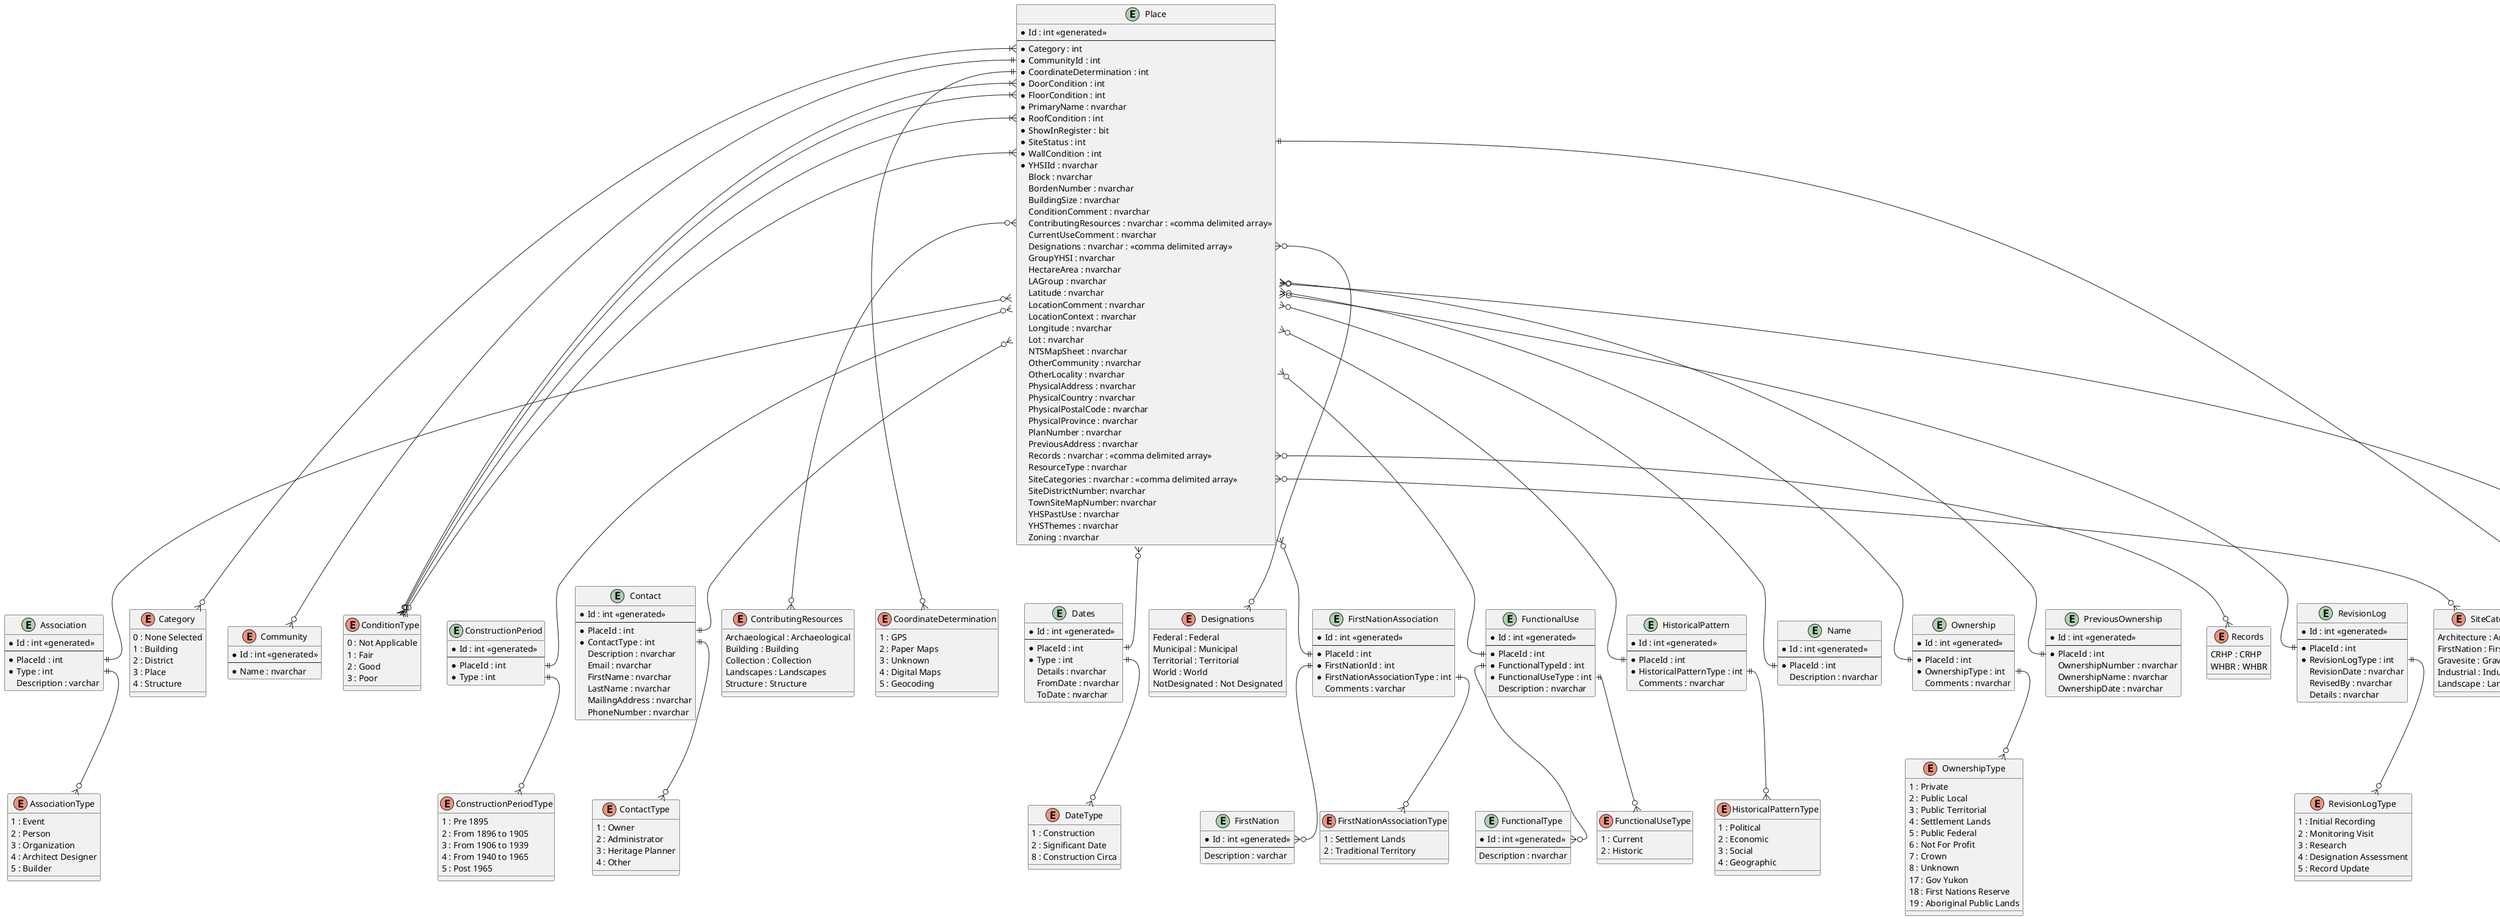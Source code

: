 @startuml

entity Place {
  * Id : int <<generated>>
  --
  * Category : int
  * CommunityId : int
  * CoordinateDetermination : int
  * DoorCondition : int
  * FloorCondition : int
  * PrimaryName : nvarchar
  * RoofCondition : int
  * ShowInRegister : bit
  * SiteStatus : int
  * WallCondition : int
  * YHSIId : nvarchar
  Block : nvarchar
  BordenNumber : nvarchar
  BuildingSize : nvarchar
  ConditionComment : nvarchar
  ContributingResources : nvarchar : <<comma delimited array>>
  CurrentUseComment : nvarchar
  Designations : nvarchar : <<comma delimited array>>
  GroupYHSI : nvarchar
  HectareArea : nvarchar
  LAGroup : nvarchar
  Latitude : nvarchar
  LocationComment : nvarchar
  LocationContext : nvarchar
  Longitude : nvarchar
  Lot : nvarchar
  NTSMapSheet : nvarchar
  OtherCommunity : nvarchar
  OtherLocality : nvarchar
  PhysicalAddress : nvarchar
  PhysicalCountry : nvarchar
  PhysicalPostalCode : nvarchar
  PhysicalProvince : nvarchar
  PlanNumber : nvarchar
  PreviousAddress : nvarchar
  Records : nvarchar : <<comma delimited array>>
  ResourceType : nvarchar
  SiteCategories : nvarchar : <<comma delimited array>>
  SiteDistrictNumber: nvarchar
  TownSiteMapNumber: nvarchar
  YHSPastUse : nvarchar
  YHSThemes : nvarchar
  Zoning : nvarchar
}

entity Association {
  * Id : int <<generated>>
  --
  * PlaceId : int
  * Type : int
  Description : varchar
}

enum AssociationType {
  1 : Event
  2 : Person
  3 : Organization
  4 : Architect Designer
  5 : Builder
}

enum Category {
  0 : None Selected
  1 : Building
  2 : District
  3 : Place
  4 : Structure
}

enum Community {
  * Id : int <<generated>>
  --
  * Name : nvarchar
}

enum ConditionType {
  0 : Not Applicable
  1 : Fair
  2 : Good
  3 : Poor
}

entity ConstructionPeriod {
  * Id : int <<generated>>
  --
  * PlaceId : int
  * Type : int
}

enum ConstructionPeriodType {
  1 : Pre 1895
  2 : From 1896 to 1905
  3 : From 1906 to 1939
  4 : From 1940 to 1965
  5 : Post 1965
}

entity Contact {
  * Id : int <<generated>>
  --
  * PlaceId : int
  * ContactType : int
  Description : nvarchar
  Email : nvarchar
  FirstName : nvarchar
  LastName : nvarchar
  MailingAddress : nvarchar
  PhoneNumber : nvarchar
}

enum ContactType {
  1 : Owner
  2 : Administrator
  3 : Heritage Planner
  4 : Other
}

enum ContributingResources {
  Archaeological : Archaeological
  Building : Building
  Collection : Collection
  Landscapes : Landscapes
  Structure : Structure
}

enum CoordinateDetermination {
  1 : GPS
  2 : Paper Maps
  3 : Unknown
  4 : Digital Maps
  5 : Geocoding
}

entity Dates {
  * Id : int <<generated>>
  --
  * PlaceId : int
  * Type : int
  Details : nvarchar
  FromDate : nvarchar
  ToDate : nvarchar
}

enum DateType {
  1 : Construction
  2 : Significant Date
  8 : Construction Circa
}

enum Designations {
  Federal : Federal
  Municipal : Municipal
  Territorial : Territorial
  World : World
  NotDesignated : Not Designated
}

entity FirstNation {
  * Id : int <<generated>>
  --
  Description : varchar
}

entity FirstNationAssociation {
  * Id : int <<generated>>
  --
  * PlaceId : int
  * FirstNationId : int
  * FirstNationAssociationType : int
  Comments : varchar
}

enum FirstNationAssociationType {
  1 : Settlement Lands
  2 : Traditional Territory
}

entity FunctionalType {
  * Id : int <<generated>>
  --
  Description : nvarchar
}

entity FunctionalUse {
  * Id : int <<generated>>
  --
  * PlaceId : int
  * FunctionalTypeId : int
  * FunctionalUseType : int
  Description : nvarchar
}

enum FunctionalUseType {
  1 : Current
  2 : Historic
}

entity HistoricalPattern {
  * Id : int <<generated>>
  --
  * PlaceId : int
  * HistoricalPatternType : int
  Comments : nvarchar
}

enum HistoricalPatternType {
  1 : Political
  2 : Economic
  3 : Social
  4 : Geographic
}

entity Name {
  * Id : int <<generated>>
  --
  * PlaceId : int
  Description : nvarchar
}

entity Ownership {
  * Id : int <<generated>>
  --
  * PlaceId : int
  * OwnershipType : int
  Comments : nvarchar
}

enum OwnershipType {
  1 : Private
  2 : Public Local
  3 : Public Territorial
  4 : Settlement Lands
  5 : Public Federal
  6 : Not For Profit
  7 : Crown
  8 : Unknown
  17 : Gov Yukon
  18 : First Nations Reserve
  19 : Aboriginal Public Lands
}

entity PlaceTheme {
  * Id : int <<generated>>
  --
  * Category : nvarchar
  * Type : nvarchar
}

entity PreviousOwnership {
  * Id : int <<generated>>
  --
  * PlaceId : int
  OwnershipNumber : nvarchar
  OwnershipName : nvarchar
  OwnershipDate : nvarchar
}

enum Records {
  CRHP : CRHP
  WHBR : WHBR
}

entity RevisionLog {
  * Id : int <<generated>>
  --
  * PlaceId : int
  * RevisionLogType : int
  RevisionDate : nvarchar
  RevisedBy : nvarchar
  Details : nvarchar
}

enum RevisionLogType {
  1 : Initial Recording
  2 : Monitoring Visit
  3 : Research
  4 : Designation Assessment
  5 : Record Update
}

enum SiteCategories {
  Architecture : Architecture
  FirstNation : First Nation
  Gravesite : Gravesite
  Industrial : Industrial
  Landscape : Landscape
}

enum SiteStatus {
  1 : Standing
  2 : Demolished
  3 : Burned
  4 : Moved
  5 : Dimantled
  6 : Reconstruction
}

entity Theme {
  * Id: int <<generated>>
  --
  * PlaceId : int
  * PlaceThemeId : int
}

Place::Category }|--o{ Category
Place::CommunityId ||--o{ Community
Place::ContributingResources }o--o{ ContributingResources
Place::CoordinateDetermination ||--o{ CoordinateDetermination
Place::Designations }o--o{ Designations
Place::DoorCondition }|--o{ ConditionType
Place::FloorCondition }|--o{ ConditionType
Place::Records }o--o{ Records
Place::RoofCondition }|--o{ ConditionType
Place::SiteCategories }o--o{ SiteCategories
Place::SiteStatus ||--o{ SiteStatus
Place::WallCondition }|--o{ ConditionType
Place }o--|| Association::PlaceId
Place }o--|| ConstructionPeriod::PlaceId
Place }o--|| Contact::PlaceId
Place }o--|| Dates::PlaceId
Place }o--|| FirstNationAssociation::PlaceId
Place }o--|| HistoricalPattern::PlaceId
Place }o--|| Name::PlaceId
Place }o--|| Ownership::PlaceId
Place }o--|| PreviousOwnership::PlaceId
Place }o--|| RevisionLog::PlaceId
Place }o--|| Theme::PlaceId
Place }o--|| FunctionalUse::PlaceId
Association::Type ||--o{ AssociationType
ConstructionPeriod::Type ||--o{ ConstructionPeriodType
Dates::Type ||--o{ DateType
Contact::ContactType ||--o{ ContactType
FirstNationAssociation::FirstNationAssociationType ||--o{ FirstNationAssociationType
FirstNationAssociation::FirstNationId ||--o{ FirstNation::Id
FunctionalUse::FunctionalTypeId ||--o{ FunctionalType::Id
FunctionalUse::FunctionalUseType ||--o{ FunctionalUseType
HistoricalPattern::HistoricalPatternType ||--o{ HistoricalPatternType
Ownership::OwnershipType ||--o{ OwnershipType
RevisionLog::RevisionLogType ||--o{ RevisionLogType
Theme::PlaceThemeId ||--o{ PlaceTheme::Id

@enduml
